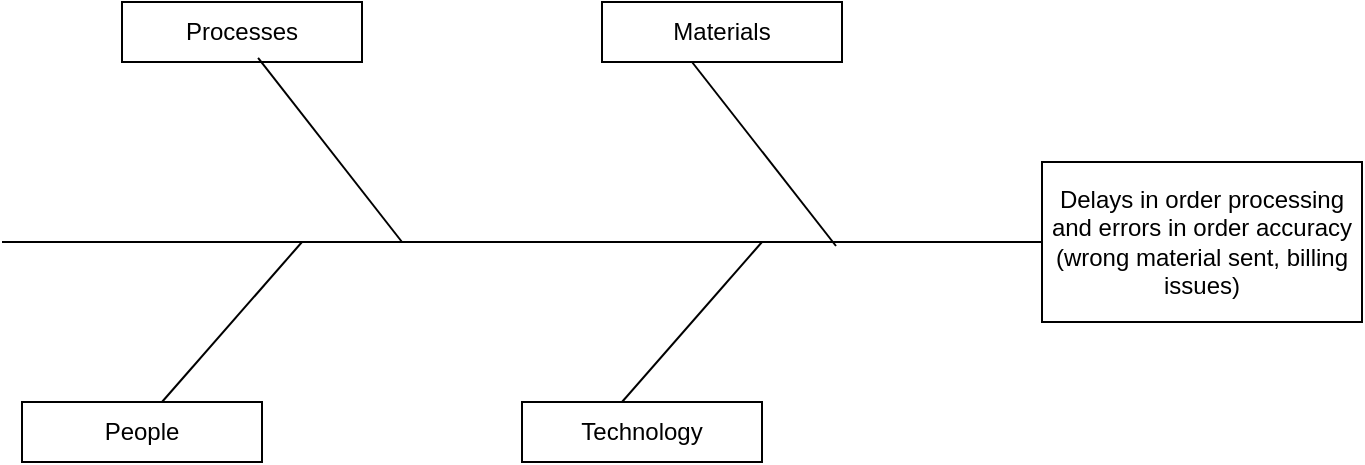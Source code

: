 <mxfile version="24.7.17">
  <diagram id="R2lEEEUBdFMjLlhIrx00" name="Page-1">
    <mxGraphModel dx="1674" dy="746" grid="1" gridSize="10" guides="1" tooltips="1" connect="1" arrows="1" fold="1" page="1" pageScale="1" pageWidth="850" pageHeight="1100" math="0" shadow="0" extFonts="Permanent Marker^https://fonts.googleapis.com/css?family=Permanent+Marker">
      <root>
        <mxCell id="0" />
        <mxCell id="1" parent="0" />
        <mxCell id="IavjKGDmI5S97mur8iFm-1" value="Delays in order processing and errors in order accuracy (wrong material sent, billing issues)" style="rounded=0;whiteSpace=wrap;html=1;" vertex="1" parent="1">
          <mxGeometry x="600" y="280" width="160" height="80" as="geometry" />
        </mxCell>
        <mxCell id="IavjKGDmI5S97mur8iFm-2" value="" style="endArrow=none;html=1;rounded=0;entryX=0;entryY=0.5;entryDx=0;entryDy=0;" edge="1" parent="1" target="IavjKGDmI5S97mur8iFm-1">
          <mxGeometry width="50" height="50" relative="1" as="geometry">
            <mxPoint x="80" y="320" as="sourcePoint" />
            <mxPoint x="420" y="320" as="targetPoint" />
          </mxGeometry>
        </mxCell>
        <mxCell id="IavjKGDmI5S97mur8iFm-3" value="People" style="rounded=0;whiteSpace=wrap;html=1;" vertex="1" parent="1">
          <mxGeometry x="90" y="400" width="120" height="30" as="geometry" />
        </mxCell>
        <mxCell id="IavjKGDmI5S97mur8iFm-4" value="Processes" style="rounded=0;whiteSpace=wrap;html=1;" vertex="1" parent="1">
          <mxGeometry x="140" y="200" width="120" height="30" as="geometry" />
        </mxCell>
        <mxCell id="IavjKGDmI5S97mur8iFm-5" value="Materials" style="rounded=0;whiteSpace=wrap;html=1;" vertex="1" parent="1">
          <mxGeometry x="380" y="200" width="120" height="30" as="geometry" />
        </mxCell>
        <mxCell id="IavjKGDmI5S97mur8iFm-6" value="Technology" style="rounded=0;whiteSpace=wrap;html=1;" vertex="1" parent="1">
          <mxGeometry x="340" y="400" width="120" height="30" as="geometry" />
        </mxCell>
        <mxCell id="IavjKGDmI5S97mur8iFm-7" value="" style="endArrow=none;html=1;rounded=0;entryX=0.567;entryY=0.933;entryDx=0;entryDy=0;entryPerimeter=0;" edge="1" parent="1" target="IavjKGDmI5S97mur8iFm-4">
          <mxGeometry width="50" height="50" relative="1" as="geometry">
            <mxPoint x="280" y="320" as="sourcePoint" />
            <mxPoint x="270" y="260" as="targetPoint" />
          </mxGeometry>
        </mxCell>
        <mxCell id="IavjKGDmI5S97mur8iFm-8" value="" style="endArrow=none;html=1;rounded=0;" edge="1" parent="1">
          <mxGeometry width="50" height="50" relative="1" as="geometry">
            <mxPoint x="160" y="400" as="sourcePoint" />
            <mxPoint x="230" y="320" as="targetPoint" />
          </mxGeometry>
        </mxCell>
        <mxCell id="IavjKGDmI5S97mur8iFm-11" value="" style="endArrow=none;html=1;rounded=0;" edge="1" parent="1">
          <mxGeometry width="50" height="50" relative="1" as="geometry">
            <mxPoint x="390" y="400" as="sourcePoint" />
            <mxPoint x="460" y="320" as="targetPoint" />
          </mxGeometry>
        </mxCell>
        <mxCell id="IavjKGDmI5S97mur8iFm-12" value="" style="endArrow=none;html=1;rounded=0;entryX=0.567;entryY=0.933;entryDx=0;entryDy=0;entryPerimeter=0;" edge="1" parent="1">
          <mxGeometry width="50" height="50" relative="1" as="geometry">
            <mxPoint x="497" y="322" as="sourcePoint" />
            <mxPoint x="425" y="230" as="targetPoint" />
          </mxGeometry>
        </mxCell>
      </root>
    </mxGraphModel>
  </diagram>
</mxfile>
